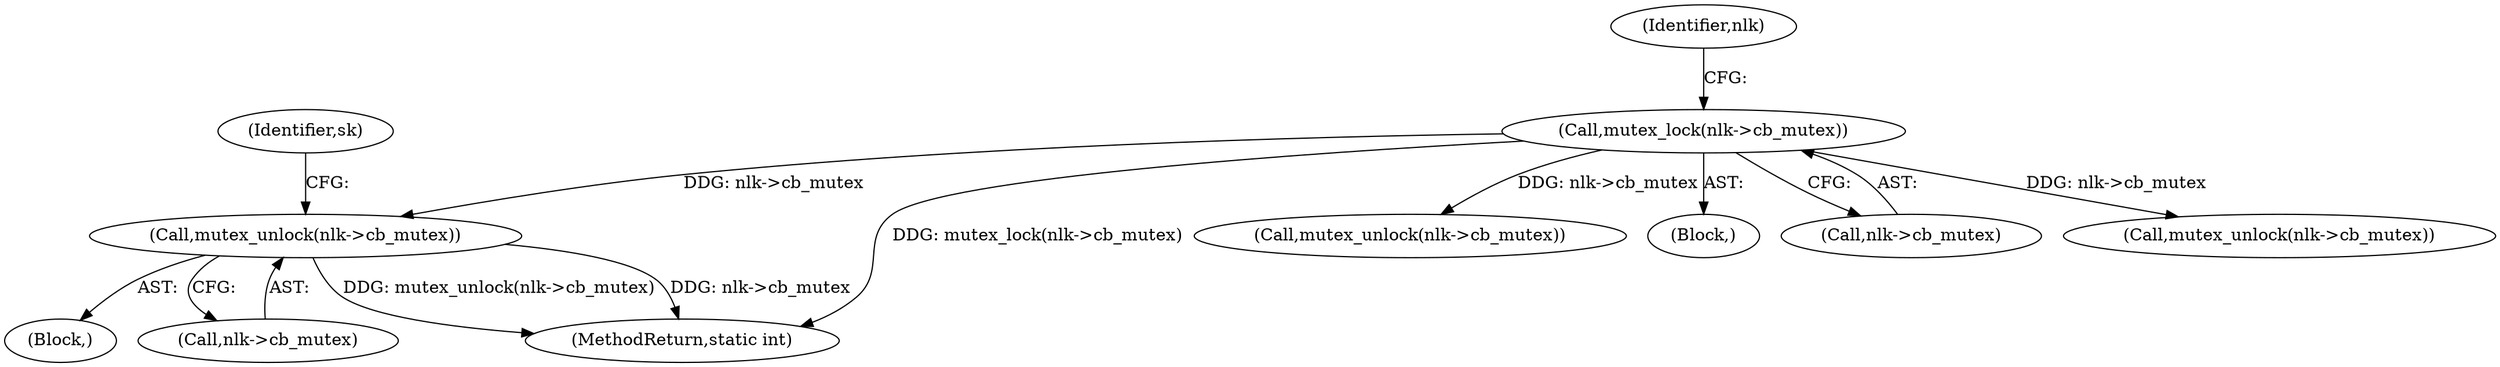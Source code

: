 digraph "0_linux_92964c79b357efd980812c4de5c1fd2ec8bb5520@API" {
"1000221" [label="(Call,mutex_unlock(nlk->cb_mutex))"];
"1000125" [label="(Call,mutex_lock(nlk->cb_mutex))"];
"1000227" [label="(Identifier,sk)"];
"1000302" [label="(Call,mutex_unlock(nlk->cb_mutex))"];
"1000125" [label="(Call,mutex_lock(nlk->cb_mutex))"];
"1000220" [label="(Block,)"];
"1000222" [label="(Call,nlk->cb_mutex)"];
"1000104" [label="(Block,)"];
"1000126" [label="(Call,nlk->cb_mutex)"];
"1000310" [label="(MethodReturn,static int)"];
"1000291" [label="(Call,mutex_unlock(nlk->cb_mutex))"];
"1000132" [label="(Identifier,nlk)"];
"1000221" [label="(Call,mutex_unlock(nlk->cb_mutex))"];
"1000221" -> "1000220"  [label="AST: "];
"1000221" -> "1000222"  [label="CFG: "];
"1000222" -> "1000221"  [label="AST: "];
"1000227" -> "1000221"  [label="CFG: "];
"1000221" -> "1000310"  [label="DDG: mutex_unlock(nlk->cb_mutex)"];
"1000221" -> "1000310"  [label="DDG: nlk->cb_mutex"];
"1000125" -> "1000221"  [label="DDG: nlk->cb_mutex"];
"1000125" -> "1000104"  [label="AST: "];
"1000125" -> "1000126"  [label="CFG: "];
"1000126" -> "1000125"  [label="AST: "];
"1000132" -> "1000125"  [label="CFG: "];
"1000125" -> "1000310"  [label="DDG: mutex_lock(nlk->cb_mutex)"];
"1000125" -> "1000291"  [label="DDG: nlk->cb_mutex"];
"1000125" -> "1000302"  [label="DDG: nlk->cb_mutex"];
}
